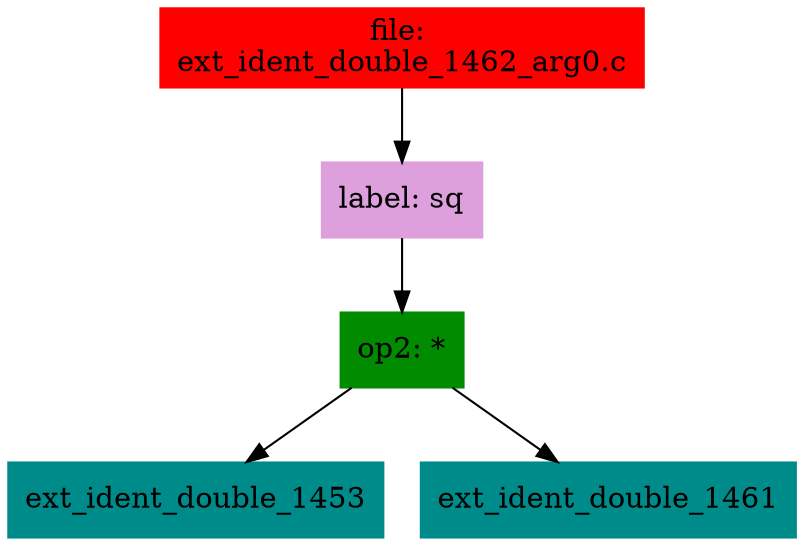 digraph G {
node [shape=box]

0 [label="file: 
ext_ident_double_1462_arg0.c",color=red, style=filled]
1 [label="label: sq",color=plum, style=filled]
0 -> 1
2 [label="op2: *",color=green4, style=filled]
1 -> 2
3 [label="ext_ident_double_1453",color=cyan4, style=filled]
2 -> 3
293 [label="ext_ident_double_1461",color=cyan4, style=filled]
2 -> 293


}

